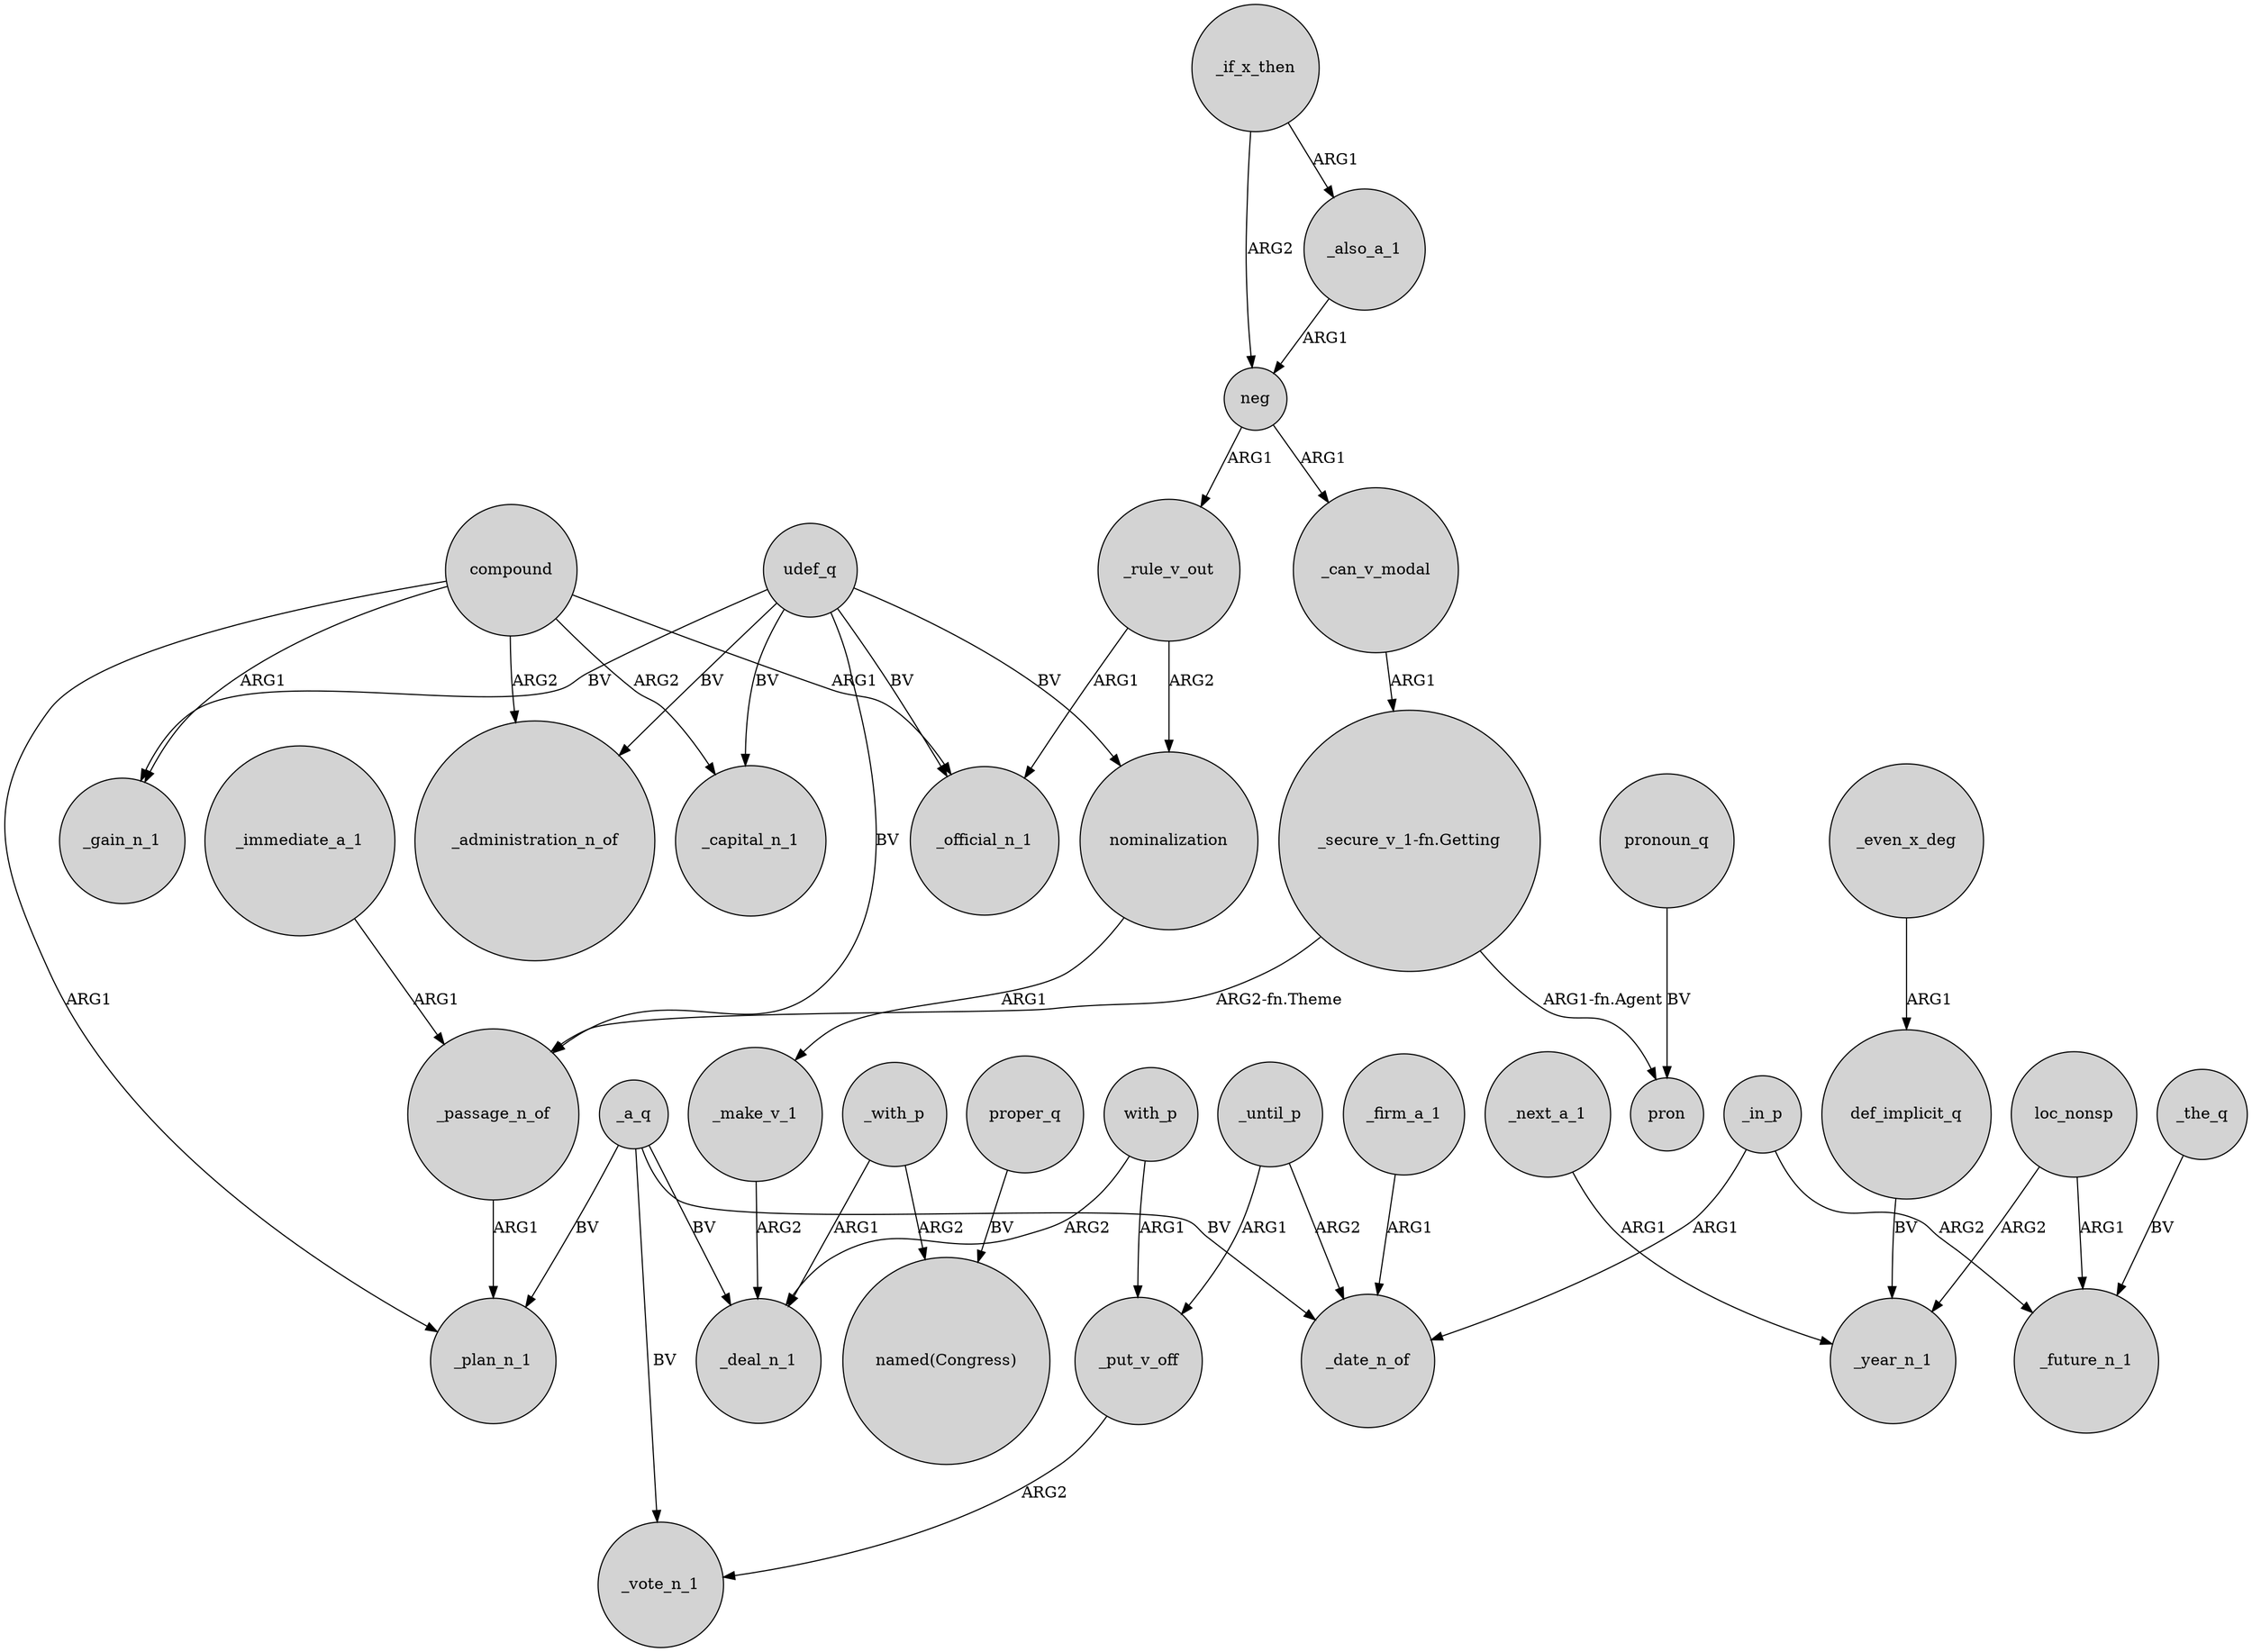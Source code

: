 digraph {
	node [shape=circle style=filled]
	udef_q -> _administration_n_of [label=BV]
	"_secure_v_1-fn.Getting" -> pron [label="ARG1-fn.Agent"]
	compound -> _capital_n_1 [label=ARG2]
	def_implicit_q -> _year_n_1 [label=BV]
	"_secure_v_1-fn.Getting" -> _passage_n_of [label="ARG2-fn.Theme"]
	with_p -> _deal_n_1 [label=ARG2]
	udef_q -> _gain_n_1 [label=BV]
	_with_p -> _deal_n_1 [label=ARG1]
	_firm_a_1 -> _date_n_of [label=ARG1]
	_if_x_then -> _also_a_1 [label=ARG1]
	_even_x_deg -> def_implicit_q [label=ARG1]
	udef_q -> _passage_n_of [label=BV]
	_a_q -> _deal_n_1 [label=BV]
	neg -> _rule_v_out [label=ARG1]
	_until_p -> _date_n_of [label=ARG2]
	_can_v_modal -> "_secure_v_1-fn.Getting" [label=ARG1]
	compound -> _administration_n_of [label=ARG2]
	_passage_n_of -> _plan_n_1 [label=ARG1]
	compound -> _plan_n_1 [label=ARG1]
	_make_v_1 -> _deal_n_1 [label=ARG2]
	_in_p -> _future_n_1 [label=ARG2]
	_in_p -> _date_n_of [label=ARG1]
	nominalization -> _make_v_1 [label=ARG1]
	_immediate_a_1 -> _passage_n_of [label=ARG1]
	_also_a_1 -> neg [label=ARG1]
	_rule_v_out -> _official_n_1 [label=ARG1]
	with_p -> _put_v_off [label=ARG1]
	proper_q -> "named(Congress)" [label=BV]
	_if_x_then -> neg [label=ARG2]
	_with_p -> "named(Congress)" [label=ARG2]
	_rule_v_out -> nominalization [label=ARG2]
	pronoun_q -> pron [label=BV]
	_a_q -> _date_n_of [label=BV]
	udef_q -> _official_n_1 [label=BV]
	_next_a_1 -> _year_n_1 [label=ARG1]
	loc_nonsp -> _year_n_1 [label=ARG2]
	udef_q -> nominalization [label=BV]
	_a_q -> _vote_n_1 [label=BV]
	compound -> _gain_n_1 [label=ARG1]
	compound -> _official_n_1 [label=ARG1]
	_put_v_off -> _vote_n_1 [label=ARG2]
	_until_p -> _put_v_off [label=ARG1]
	loc_nonsp -> _future_n_1 [label=ARG1]
	_a_q -> _plan_n_1 [label=BV]
	neg -> _can_v_modal [label=ARG1]
	_the_q -> _future_n_1 [label=BV]
	udef_q -> _capital_n_1 [label=BV]
}
